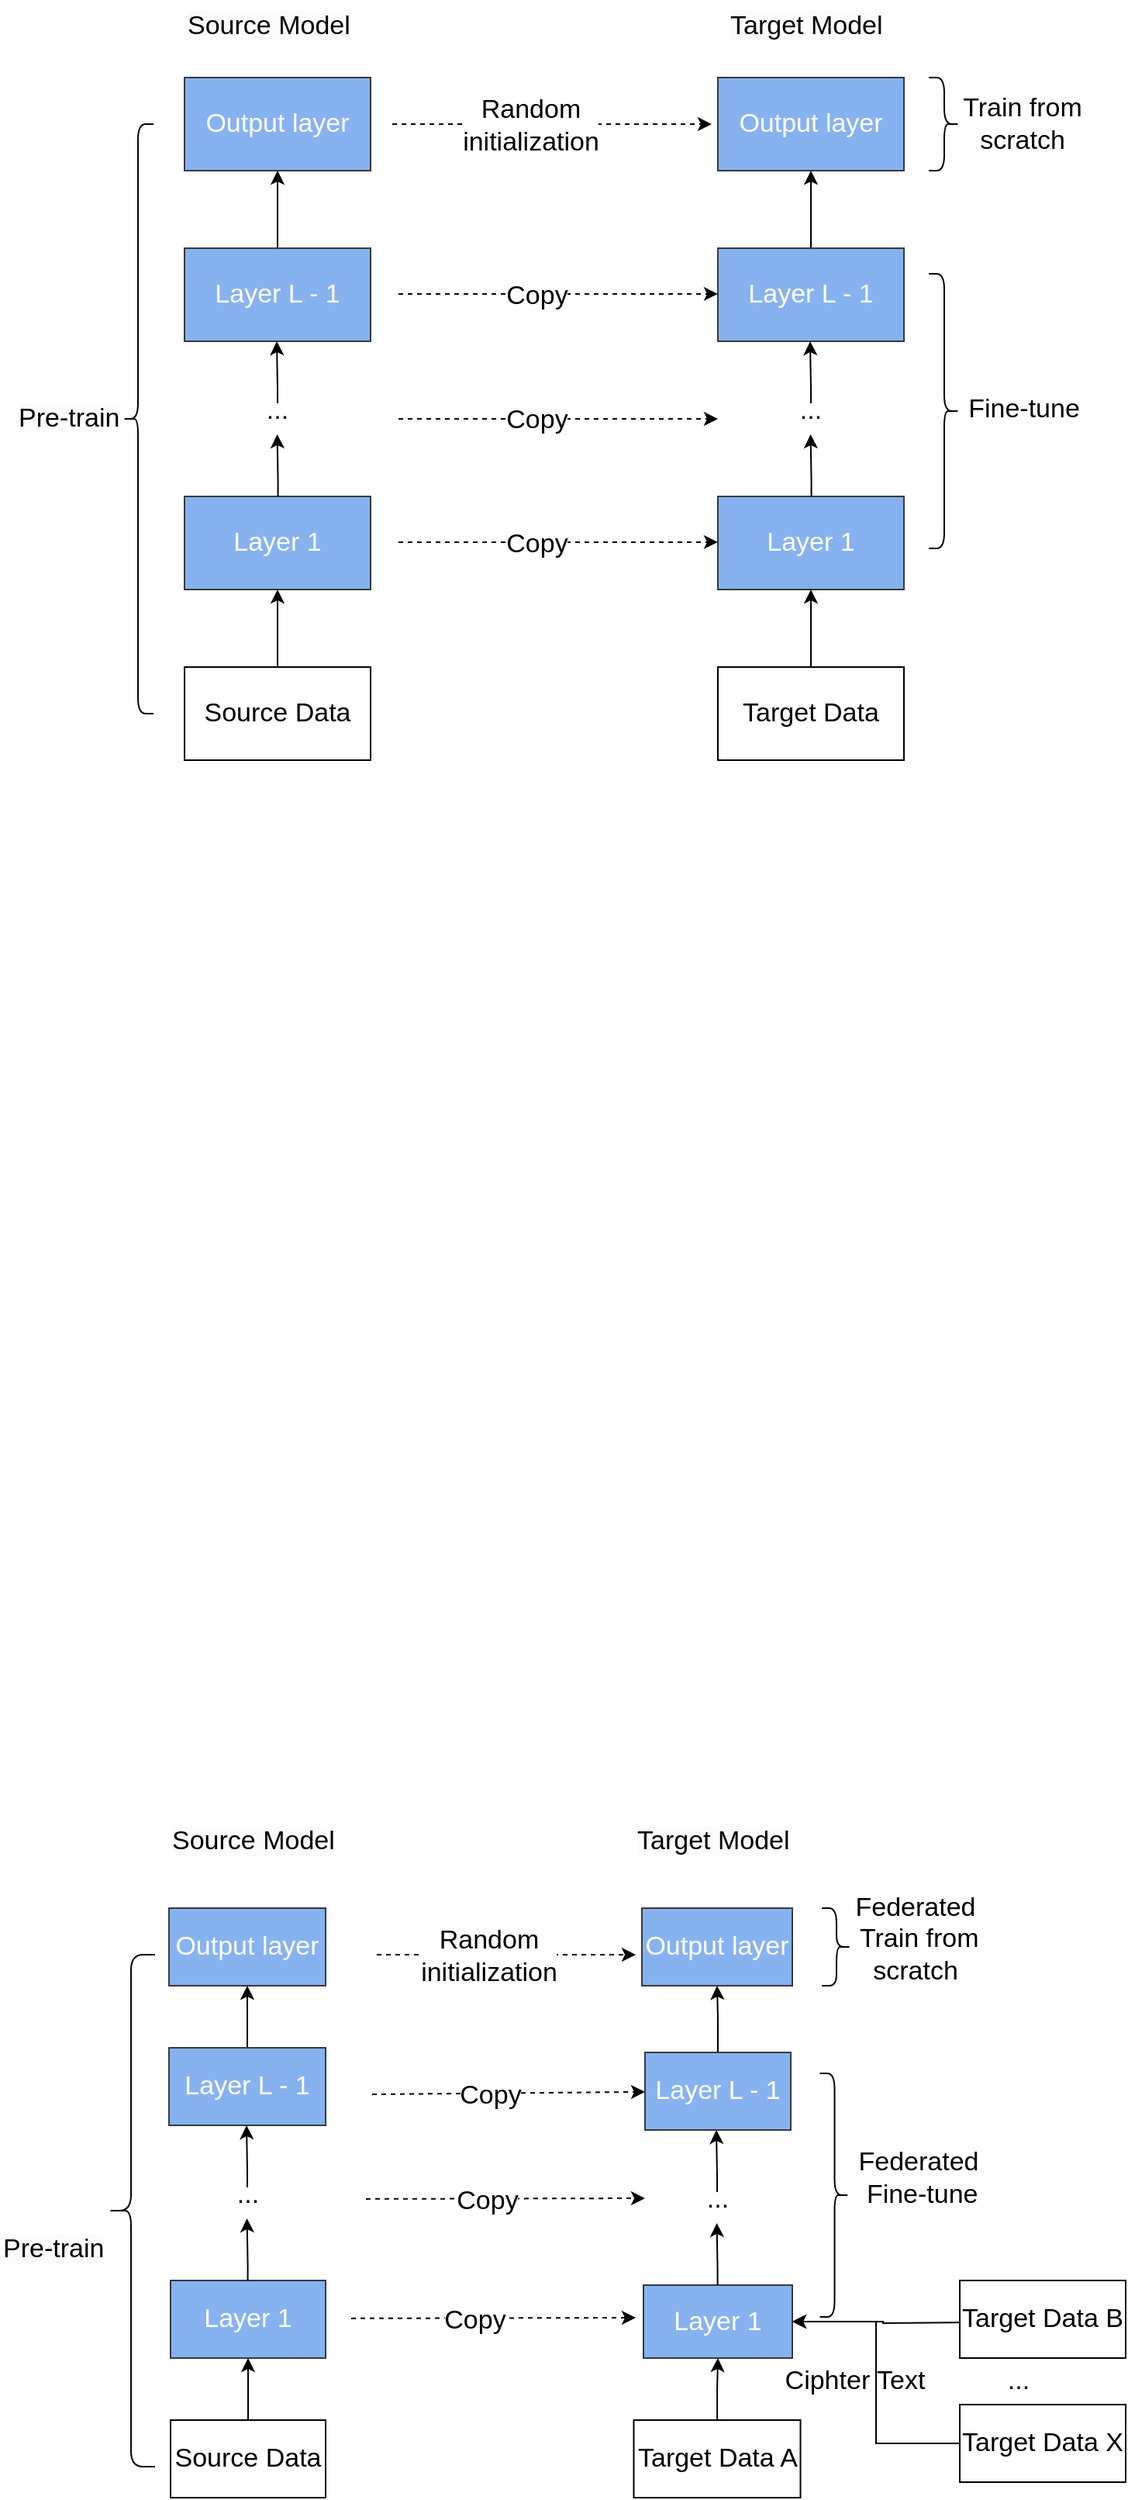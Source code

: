 <mxfile version="21.6.8" type="github">
  <diagram name="Page-1" id="evkDd5WfYAYsn0If8Dsk">
    <mxGraphModel dx="1136" dy="728" grid="1" gridSize="10" guides="1" tooltips="1" connect="1" arrows="1" fold="1" page="1" pageScale="1" pageWidth="827" pageHeight="1169" math="0" shadow="0">
      <root>
        <mxCell id="0" />
        <mxCell id="1" parent="0" />
        <mxCell id="YT2d1zYaTEOhZWZDPxQu-1" value="&lt;font style=&quot;font-size: 17px;&quot; color=&quot;#ffffff&quot;&gt;Output layer&lt;/font&gt;" style="rounded=0;whiteSpace=wrap;html=1;fillColor=#87B2F0;strokeColor=#36393d;fontSize=17;" vertex="1" parent="1">
          <mxGeometry x="169" y="190" width="120" height="60" as="geometry" />
        </mxCell>
        <mxCell id="YT2d1zYaTEOhZWZDPxQu-5" value="" style="edgeStyle=orthogonalEdgeStyle;rounded=0;orthogonalLoop=1;jettySize=auto;html=1;fontSize=17;" edge="1" parent="1" source="YT2d1zYaTEOhZWZDPxQu-2" target="YT2d1zYaTEOhZWZDPxQu-1">
          <mxGeometry relative="1" as="geometry" />
        </mxCell>
        <mxCell id="YT2d1zYaTEOhZWZDPxQu-2" value="&lt;font style=&quot;font-size: 17px;&quot; color=&quot;#ffffff&quot;&gt;Layer L - 1&lt;/font&gt;" style="rounded=0;whiteSpace=wrap;html=1;fillColor=#87B2F0;strokeColor=#36393d;fontSize=17;" vertex="1" parent="1">
          <mxGeometry x="169" y="300" width="120" height="60" as="geometry" />
        </mxCell>
        <mxCell id="YT2d1zYaTEOhZWZDPxQu-3" value="&lt;font style=&quot;font-size: 17px;&quot; color=&quot;#ffffff&quot;&gt;Layer 1&lt;/font&gt;" style="rounded=0;whiteSpace=wrap;html=1;fillColor=#87B2F0;strokeColor=#36393d;fontSize=17;" vertex="1" parent="1">
          <mxGeometry x="169" y="460" width="120" height="60" as="geometry" />
        </mxCell>
        <mxCell id="YT2d1zYaTEOhZWZDPxQu-6" value="" style="edgeStyle=orthogonalEdgeStyle;rounded=0;orthogonalLoop=1;jettySize=auto;html=1;fontSize=17;" edge="1" parent="1">
          <mxGeometry relative="1" as="geometry">
            <mxPoint x="229" y="400" as="sourcePoint" />
            <mxPoint x="228.5" y="360" as="targetPoint" />
            <Array as="points">
              <mxPoint x="229" y="390" />
              <mxPoint x="229" y="390" />
            </Array>
          </mxGeometry>
        </mxCell>
        <mxCell id="YT2d1zYaTEOhZWZDPxQu-7" value="&lt;font style=&quot;font-size: 17px;&quot;&gt;...&lt;/font&gt;" style="text;html=1;strokeColor=none;fillColor=none;align=center;verticalAlign=middle;whiteSpace=wrap;rounded=0;fontSize=17;" vertex="1" parent="1">
          <mxGeometry x="199" y="390" width="60" height="30" as="geometry" />
        </mxCell>
        <mxCell id="YT2d1zYaTEOhZWZDPxQu-8" value="" style="edgeStyle=orthogonalEdgeStyle;rounded=0;orthogonalLoop=1;jettySize=auto;html=1;fontSize=17;" edge="1" parent="1">
          <mxGeometry relative="1" as="geometry">
            <mxPoint x="229.28" y="460" as="sourcePoint" />
            <mxPoint x="228.78" y="420" as="targetPoint" />
            <Array as="points">
              <mxPoint x="229.28" y="450" />
              <mxPoint x="229.28" y="450" />
            </Array>
          </mxGeometry>
        </mxCell>
        <mxCell id="YT2d1zYaTEOhZWZDPxQu-11" value="" style="edgeStyle=orthogonalEdgeStyle;rounded=0;orthogonalLoop=1;jettySize=auto;html=1;fontSize=17;" edge="1" parent="1" source="YT2d1zYaTEOhZWZDPxQu-10" target="YT2d1zYaTEOhZWZDPxQu-3">
          <mxGeometry relative="1" as="geometry" />
        </mxCell>
        <mxCell id="YT2d1zYaTEOhZWZDPxQu-10" value="&lt;font style=&quot;font-size: 17px;&quot;&gt;Source Data&lt;/font&gt;" style="rounded=0;whiteSpace=wrap;html=1;fontColor=#000000;fontSize=17;" vertex="1" parent="1">
          <mxGeometry x="169" y="570" width="120" height="60" as="geometry" />
        </mxCell>
        <mxCell id="YT2d1zYaTEOhZWZDPxQu-13" value="&lt;span style=&quot;color: rgb(0, 0, 0); font-family: Helvetica; font-size: 17px; font-style: normal; font-variant-ligatures: normal; font-variant-caps: normal; font-weight: 400; letter-spacing: normal; orphans: 2; text-align: center; text-indent: 0px; text-transform: none; widows: 2; word-spacing: 0px; -webkit-text-stroke-width: 0px; background-color: rgb(251, 251, 251); text-decoration-thickness: initial; text-decoration-style: initial; text-decoration-color: initial; float: none; display: inline !important;&quot;&gt;Pre-train&lt;/span&gt;" style="text;whiteSpace=wrap;html=1;fontSize=17;" vertex="1" parent="1">
          <mxGeometry x="60" y="393" width="120" height="40" as="geometry" />
        </mxCell>
        <mxCell id="YT2d1zYaTEOhZWZDPxQu-14" value="&lt;font style=&quot;font-size: 17px;&quot; color=&quot;#ffffff&quot;&gt;Output layer&lt;/font&gt;" style="rounded=0;whiteSpace=wrap;html=1;fillColor=#87B2F0;strokeColor=#36393d;fontSize=17;" vertex="1" parent="1">
          <mxGeometry x="513" y="190" width="120" height="60" as="geometry" />
        </mxCell>
        <mxCell id="YT2d1zYaTEOhZWZDPxQu-15" value="" style="edgeStyle=orthogonalEdgeStyle;rounded=0;orthogonalLoop=1;jettySize=auto;html=1;fontSize=17;" edge="1" parent="1" source="YT2d1zYaTEOhZWZDPxQu-16" target="YT2d1zYaTEOhZWZDPxQu-14">
          <mxGeometry relative="1" as="geometry" />
        </mxCell>
        <mxCell id="YT2d1zYaTEOhZWZDPxQu-16" value="&lt;font style=&quot;font-size: 17px;&quot; color=&quot;#ffffff&quot;&gt;Layer L - 1&lt;/font&gt;" style="rounded=0;whiteSpace=wrap;html=1;fillColor=#87B2F0;strokeColor=#36393d;fontSize=17;" vertex="1" parent="1">
          <mxGeometry x="513" y="300" width="120" height="60" as="geometry" />
        </mxCell>
        <mxCell id="YT2d1zYaTEOhZWZDPxQu-17" value="&lt;font style=&quot;font-size: 17px;&quot; color=&quot;#ffffff&quot;&gt;Layer 1&lt;/font&gt;" style="rounded=0;whiteSpace=wrap;html=1;fillColor=#87B2F0;strokeColor=#36393d;fontSize=17;" vertex="1" parent="1">
          <mxGeometry x="513" y="460" width="120" height="60" as="geometry" />
        </mxCell>
        <mxCell id="YT2d1zYaTEOhZWZDPxQu-18" value="" style="edgeStyle=orthogonalEdgeStyle;rounded=0;orthogonalLoop=1;jettySize=auto;html=1;fontSize=17;" edge="1" parent="1">
          <mxGeometry relative="1" as="geometry">
            <mxPoint x="573" y="400" as="sourcePoint" />
            <mxPoint x="572.5" y="360" as="targetPoint" />
            <Array as="points">
              <mxPoint x="573" y="390" />
              <mxPoint x="573" y="390" />
            </Array>
          </mxGeometry>
        </mxCell>
        <mxCell id="YT2d1zYaTEOhZWZDPxQu-19" value="&lt;font style=&quot;font-size: 17px;&quot;&gt;...&lt;/font&gt;" style="text;html=1;strokeColor=none;fillColor=none;align=center;verticalAlign=middle;whiteSpace=wrap;rounded=0;fontSize=17;" vertex="1" parent="1">
          <mxGeometry x="543" y="390" width="60" height="30" as="geometry" />
        </mxCell>
        <mxCell id="YT2d1zYaTEOhZWZDPxQu-20" value="" style="edgeStyle=orthogonalEdgeStyle;rounded=0;orthogonalLoop=1;jettySize=auto;html=1;fontSize=17;" edge="1" parent="1">
          <mxGeometry relative="1" as="geometry">
            <mxPoint x="573.28" y="460" as="sourcePoint" />
            <mxPoint x="572.78" y="420" as="targetPoint" />
            <Array as="points">
              <mxPoint x="573.28" y="450" />
              <mxPoint x="573.28" y="450" />
            </Array>
          </mxGeometry>
        </mxCell>
        <mxCell id="YT2d1zYaTEOhZWZDPxQu-21" value="" style="edgeStyle=orthogonalEdgeStyle;rounded=0;orthogonalLoop=1;jettySize=auto;html=1;fontSize=17;" edge="1" parent="1" source="YT2d1zYaTEOhZWZDPxQu-22" target="YT2d1zYaTEOhZWZDPxQu-17">
          <mxGeometry relative="1" as="geometry" />
        </mxCell>
        <mxCell id="YT2d1zYaTEOhZWZDPxQu-22" value="&lt;font style=&quot;font-size: 17px;&quot;&gt;Target Data&lt;/font&gt;" style="rounded=0;whiteSpace=wrap;html=1;fontColor=#000000;fontSize=17;" vertex="1" parent="1">
          <mxGeometry x="513" y="570" width="120" height="60" as="geometry" />
        </mxCell>
        <mxCell id="YT2d1zYaTEOhZWZDPxQu-25" value="" style="endArrow=classic;html=1;rounded=0;dashed=1;fontSize=17;" edge="1" parent="1">
          <mxGeometry width="50" height="50" relative="1" as="geometry">
            <mxPoint x="303" y="220" as="sourcePoint" />
            <mxPoint x="509" y="220" as="targetPoint" />
          </mxGeometry>
        </mxCell>
        <mxCell id="YT2d1zYaTEOhZWZDPxQu-26" value="&lt;font style=&quot;font-size: 17px;&quot;&gt;Random&lt;br style=&quot;font-size: 17px;&quot;&gt;initialization&lt;/font&gt;" style="edgeLabel;html=1;align=center;verticalAlign=middle;resizable=0;points=[];fontSize=17;" vertex="1" connectable="0" parent="YT2d1zYaTEOhZWZDPxQu-25">
          <mxGeometry x="-0.137" y="-1" relative="1" as="geometry">
            <mxPoint as="offset" />
          </mxGeometry>
        </mxCell>
        <mxCell id="YT2d1zYaTEOhZWZDPxQu-28" value="" style="endArrow=classic;html=1;rounded=0;dashed=1;fontSize=17;" edge="1" parent="1">
          <mxGeometry width="50" height="50" relative="1" as="geometry">
            <mxPoint x="307" y="329.44" as="sourcePoint" />
            <mxPoint x="513" y="329.44" as="targetPoint" />
          </mxGeometry>
        </mxCell>
        <mxCell id="YT2d1zYaTEOhZWZDPxQu-29" value="&lt;span style=&quot;font-size: 17px;&quot;&gt;Copy&lt;/span&gt;" style="edgeLabel;html=1;align=center;verticalAlign=middle;resizable=0;points=[];fontSize=17;" vertex="1" connectable="0" parent="YT2d1zYaTEOhZWZDPxQu-28">
          <mxGeometry x="-0.137" y="-1" relative="1" as="geometry">
            <mxPoint as="offset" />
          </mxGeometry>
        </mxCell>
        <mxCell id="YT2d1zYaTEOhZWZDPxQu-30" value="" style="endArrow=classic;html=1;rounded=0;dashed=1;fontSize=17;" edge="1" parent="1">
          <mxGeometry width="50" height="50" relative="1" as="geometry">
            <mxPoint x="307" y="489.44" as="sourcePoint" />
            <mxPoint x="513" y="489.44" as="targetPoint" />
          </mxGeometry>
        </mxCell>
        <mxCell id="YT2d1zYaTEOhZWZDPxQu-31" value="&lt;span style=&quot;font-size: 17px;&quot;&gt;Copy&lt;/span&gt;" style="edgeLabel;html=1;align=center;verticalAlign=middle;resizable=0;points=[];fontSize=17;" vertex="1" connectable="0" parent="YT2d1zYaTEOhZWZDPxQu-30">
          <mxGeometry x="-0.137" y="-1" relative="1" as="geometry">
            <mxPoint as="offset" />
          </mxGeometry>
        </mxCell>
        <mxCell id="YT2d1zYaTEOhZWZDPxQu-32" value="" style="endArrow=classic;html=1;rounded=0;dashed=1;fontSize=17;" edge="1" parent="1">
          <mxGeometry width="50" height="50" relative="1" as="geometry">
            <mxPoint x="307" y="410" as="sourcePoint" />
            <mxPoint x="513" y="410" as="targetPoint" />
          </mxGeometry>
        </mxCell>
        <mxCell id="YT2d1zYaTEOhZWZDPxQu-33" value="&lt;span style=&quot;font-size: 17px;&quot;&gt;Copy&lt;/span&gt;" style="edgeLabel;html=1;align=center;verticalAlign=middle;resizable=0;points=[];fontSize=17;" vertex="1" connectable="0" parent="YT2d1zYaTEOhZWZDPxQu-32">
          <mxGeometry x="-0.137" y="-1" relative="1" as="geometry">
            <mxPoint as="offset" />
          </mxGeometry>
        </mxCell>
        <mxCell id="YT2d1zYaTEOhZWZDPxQu-36" value="&lt;span style=&quot;color: rgb(0, 0, 0); font-family: Helvetica; font-size: 17px; font-style: normal; font-variant-ligatures: normal; font-variant-caps: normal; font-weight: 400; letter-spacing: normal; orphans: 2; text-align: center; text-indent: 0px; text-transform: none; widows: 2; word-spacing: 0px; -webkit-text-stroke-width: 0px; background-color: rgb(251, 251, 251); text-decoration-thickness: initial; text-decoration-style: initial; text-decoration-color: initial; float: none; display: inline !important;&quot;&gt;Source Model&lt;/span&gt;" style="text;whiteSpace=wrap;html=1;fontSize=17;" vertex="1" parent="1">
          <mxGeometry x="169" y="140" width="120" height="40" as="geometry" />
        </mxCell>
        <mxCell id="YT2d1zYaTEOhZWZDPxQu-37" value="&lt;span style=&quot;color: rgb(0, 0, 0); font-family: Helvetica; font-size: 17px; font-style: normal; font-variant-ligatures: normal; font-variant-caps: normal; font-weight: 400; letter-spacing: normal; orphans: 2; text-align: center; text-indent: 0px; text-transform: none; widows: 2; word-spacing: 0px; -webkit-text-stroke-width: 0px; background-color: rgb(251, 251, 251); text-decoration-thickness: initial; text-decoration-style: initial; text-decoration-color: initial; float: none; display: inline !important;&quot;&gt;Target Model&lt;/span&gt;" style="text;whiteSpace=wrap;html=1;fontSize=17;" vertex="1" parent="1">
          <mxGeometry x="519" y="140" width="120" height="40" as="geometry" />
        </mxCell>
        <mxCell id="YT2d1zYaTEOhZWZDPxQu-38" value="&lt;font style=&quot;font-size: 17px;&quot;&gt;Train from&lt;br style=&quot;font-size: 17px;&quot;&gt;scratch&lt;/font&gt;" style="edgeLabel;html=1;align=center;verticalAlign=middle;resizable=0;points=[];fontSize=17;" vertex="1" connectable="0" parent="1">
          <mxGeometry x="708.999" y="220" as="geometry" />
        </mxCell>
        <mxCell id="YT2d1zYaTEOhZWZDPxQu-39" value="" style="shape=curlyBracket;whiteSpace=wrap;html=1;rounded=1;labelPosition=left;verticalLabelPosition=middle;align=right;verticalAlign=middle;fontSize=17;" vertex="1" parent="1">
          <mxGeometry x="129" y="220" width="20" height="380" as="geometry" />
        </mxCell>
        <mxCell id="YT2d1zYaTEOhZWZDPxQu-40" value="" style="shape=curlyBracket;whiteSpace=wrap;html=1;rounded=1;flipH=1;labelPosition=right;verticalLabelPosition=middle;align=left;verticalAlign=middle;fontSize=17;" vertex="1" parent="1">
          <mxGeometry x="649" y="316.5" width="20" height="177" as="geometry" />
        </mxCell>
        <mxCell id="YT2d1zYaTEOhZWZDPxQu-41" value="" style="shape=curlyBracket;whiteSpace=wrap;html=1;rounded=1;flipH=1;labelPosition=right;verticalLabelPosition=middle;align=left;verticalAlign=middle;size=0.5;fontSize=17;" vertex="1" parent="1">
          <mxGeometry x="649" y="190" width="20" height="60" as="geometry" />
        </mxCell>
        <mxCell id="YT2d1zYaTEOhZWZDPxQu-42" value="&lt;span style=&quot;font-size: 17px;&quot;&gt;Fine-tune&lt;/span&gt;" style="edgeLabel;html=1;align=center;verticalAlign=middle;resizable=0;points=[];fontSize=17;" vertex="1" connectable="0" parent="1">
          <mxGeometry x="718.999" y="230" as="geometry">
            <mxPoint x="-9" y="174" as="offset" />
          </mxGeometry>
        </mxCell>
        <mxCell id="YT2d1zYaTEOhZWZDPxQu-43" value="&lt;font style=&quot;font-size: 17px;&quot; color=&quot;#ffffff&quot;&gt;Output layer&lt;/font&gt;" style="rounded=0;whiteSpace=wrap;html=1;fillColor=#87B2F0;strokeColor=#36393d;fontSize=17;" vertex="1" parent="1">
          <mxGeometry x="159" y="1370" width="101" height="50" as="geometry" />
        </mxCell>
        <mxCell id="YT2d1zYaTEOhZWZDPxQu-44" value="" style="edgeStyle=orthogonalEdgeStyle;rounded=0;orthogonalLoop=1;jettySize=auto;html=1;fontSize=17;" edge="1" parent="1" source="YT2d1zYaTEOhZWZDPxQu-45" target="YT2d1zYaTEOhZWZDPxQu-43">
          <mxGeometry relative="1" as="geometry" />
        </mxCell>
        <mxCell id="YT2d1zYaTEOhZWZDPxQu-45" value="&lt;font style=&quot;font-size: 17px;&quot; color=&quot;#ffffff&quot;&gt;Layer L - 1&lt;/font&gt;" style="rounded=0;whiteSpace=wrap;html=1;fillColor=#87B2F0;strokeColor=#36393d;fontSize=17;" vertex="1" parent="1">
          <mxGeometry x="159" y="1460" width="101" height="50" as="geometry" />
        </mxCell>
        <mxCell id="YT2d1zYaTEOhZWZDPxQu-46" value="&lt;font style=&quot;font-size: 17px;&quot; color=&quot;#ffffff&quot;&gt;Layer 1&lt;/font&gt;" style="rounded=0;whiteSpace=wrap;html=1;fillColor=#87B2F0;strokeColor=#36393d;fontSize=17;" vertex="1" parent="1">
          <mxGeometry x="160" y="1610" width="100" height="50" as="geometry" />
        </mxCell>
        <mxCell id="YT2d1zYaTEOhZWZDPxQu-47" value="" style="edgeStyle=orthogonalEdgeStyle;rounded=0;orthogonalLoop=1;jettySize=auto;html=1;fontSize=17;" edge="1" parent="1">
          <mxGeometry relative="1" as="geometry">
            <mxPoint x="209.5" y="1550" as="sourcePoint" />
            <mxPoint x="209" y="1510" as="targetPoint" />
            <Array as="points">
              <mxPoint x="209.5" y="1540" />
              <mxPoint x="209.5" y="1540" />
            </Array>
          </mxGeometry>
        </mxCell>
        <mxCell id="YT2d1zYaTEOhZWZDPxQu-48" value="&lt;font style=&quot;font-size: 17px;&quot;&gt;...&lt;/font&gt;" style="text;html=1;strokeColor=none;fillColor=none;align=center;verticalAlign=middle;whiteSpace=wrap;rounded=0;fontSize=17;" vertex="1" parent="1">
          <mxGeometry x="179.5" y="1540" width="60" height="30" as="geometry" />
        </mxCell>
        <mxCell id="YT2d1zYaTEOhZWZDPxQu-49" value="" style="edgeStyle=orthogonalEdgeStyle;rounded=0;orthogonalLoop=1;jettySize=auto;html=1;fontSize=17;" edge="1" parent="1">
          <mxGeometry relative="1" as="geometry">
            <mxPoint x="209.78" y="1610" as="sourcePoint" />
            <mxPoint x="209.28" y="1570" as="targetPoint" />
            <Array as="points">
              <mxPoint x="209.78" y="1600" />
              <mxPoint x="209.78" y="1600" />
            </Array>
          </mxGeometry>
        </mxCell>
        <mxCell id="YT2d1zYaTEOhZWZDPxQu-50" value="" style="edgeStyle=orthogonalEdgeStyle;rounded=0;orthogonalLoop=1;jettySize=auto;html=1;fontSize=17;" edge="1" parent="1" source="YT2d1zYaTEOhZWZDPxQu-51" target="YT2d1zYaTEOhZWZDPxQu-46">
          <mxGeometry relative="1" as="geometry" />
        </mxCell>
        <mxCell id="YT2d1zYaTEOhZWZDPxQu-51" value="&lt;font style=&quot;font-size: 17px;&quot;&gt;Source Data&lt;/font&gt;" style="rounded=0;whiteSpace=wrap;html=1;fontColor=#000000;fontSize=17;" vertex="1" parent="1">
          <mxGeometry x="160" y="1700" width="100" height="50" as="geometry" />
        </mxCell>
        <mxCell id="YT2d1zYaTEOhZWZDPxQu-52" value="&lt;span style=&quot;color: rgb(0, 0, 0); font-family: Helvetica; font-size: 17px; font-style: normal; font-variant-ligatures: normal; font-variant-caps: normal; font-weight: 400; letter-spacing: normal; orphans: 2; text-align: center; text-indent: 0px; text-transform: none; widows: 2; word-spacing: 0px; -webkit-text-stroke-width: 0px; background-color: rgb(251, 251, 251); text-decoration-thickness: initial; text-decoration-style: initial; text-decoration-color: initial; float: none; display: inline !important;&quot;&gt;Pre-train&lt;/span&gt;" style="text;whiteSpace=wrap;html=1;fontSize=17;" vertex="1" parent="1">
          <mxGeometry x="50" y="1573" width="120" height="40" as="geometry" />
        </mxCell>
        <mxCell id="YT2d1zYaTEOhZWZDPxQu-53" value="&lt;font style=&quot;font-size: 17px;&quot; color=&quot;#ffffff&quot;&gt;Output layer&lt;/font&gt;" style="rounded=0;whiteSpace=wrap;html=1;fillColor=#87B2F0;strokeColor=#36393d;fontSize=17;" vertex="1" parent="1">
          <mxGeometry x="464" y="1370" width="97" height="50" as="geometry" />
        </mxCell>
        <mxCell id="YT2d1zYaTEOhZWZDPxQu-54" value="" style="edgeStyle=orthogonalEdgeStyle;rounded=0;orthogonalLoop=1;jettySize=auto;html=1;fontSize=17;" edge="1" parent="1" source="YT2d1zYaTEOhZWZDPxQu-55" target="YT2d1zYaTEOhZWZDPxQu-53">
          <mxGeometry relative="1" as="geometry" />
        </mxCell>
        <mxCell id="YT2d1zYaTEOhZWZDPxQu-56" value="&lt;font style=&quot;font-size: 17px;&quot; color=&quot;#ffffff&quot;&gt;Layer 1&lt;/font&gt;" style="rounded=0;whiteSpace=wrap;html=1;fillColor=#87B2F0;strokeColor=#36393d;fontSize=17;" vertex="1" parent="1">
          <mxGeometry x="465" y="1613" width="96" height="47" as="geometry" />
        </mxCell>
        <mxCell id="YT2d1zYaTEOhZWZDPxQu-57" value="" style="edgeStyle=orthogonalEdgeStyle;rounded=0;orthogonalLoop=1;jettySize=auto;html=1;fontSize=17;" edge="1" parent="1">
          <mxGeometry relative="1" as="geometry">
            <mxPoint x="512.5" y="1553" as="sourcePoint" />
            <mxPoint x="512" y="1513" as="targetPoint" />
            <Array as="points">
              <mxPoint x="512.5" y="1543" />
              <mxPoint x="512.5" y="1543" />
            </Array>
          </mxGeometry>
        </mxCell>
        <mxCell id="YT2d1zYaTEOhZWZDPxQu-58" value="&lt;font style=&quot;font-size: 17px;&quot;&gt;...&lt;/font&gt;" style="text;html=1;strokeColor=none;fillColor=none;align=center;verticalAlign=middle;whiteSpace=wrap;rounded=0;fontSize=17;" vertex="1" parent="1">
          <mxGeometry x="482.5" y="1543" width="60" height="30" as="geometry" />
        </mxCell>
        <mxCell id="YT2d1zYaTEOhZWZDPxQu-59" value="" style="edgeStyle=orthogonalEdgeStyle;rounded=0;orthogonalLoop=1;jettySize=auto;html=1;fontSize=17;" edge="1" parent="1">
          <mxGeometry relative="1" as="geometry">
            <mxPoint x="512.78" y="1613" as="sourcePoint" />
            <mxPoint x="512.28" y="1573" as="targetPoint" />
            <Array as="points">
              <mxPoint x="512.78" y="1603" />
              <mxPoint x="512.78" y="1603" />
            </Array>
          </mxGeometry>
        </mxCell>
        <mxCell id="YT2d1zYaTEOhZWZDPxQu-60" value="" style="edgeStyle=orthogonalEdgeStyle;rounded=0;orthogonalLoop=1;jettySize=auto;html=1;fontSize=17;" edge="1" parent="1" source="YT2d1zYaTEOhZWZDPxQu-61" target="YT2d1zYaTEOhZWZDPxQu-56">
          <mxGeometry relative="1" as="geometry" />
        </mxCell>
        <mxCell id="YT2d1zYaTEOhZWZDPxQu-61" value="&lt;font style=&quot;font-size: 17px;&quot;&gt;Target Data A&lt;/font&gt;" style="rounded=0;whiteSpace=wrap;html=1;fontColor=#000000;fontSize=17;" vertex="1" parent="1">
          <mxGeometry x="458.75" y="1700" width="107.5" height="50" as="geometry" />
        </mxCell>
        <mxCell id="YT2d1zYaTEOhZWZDPxQu-62" value="" style="endArrow=classic;html=1;rounded=0;dashed=1;fontSize=17;" edge="1" parent="1">
          <mxGeometry width="50" height="50" relative="1" as="geometry">
            <mxPoint x="293" y="1400" as="sourcePoint" />
            <mxPoint x="460" y="1400" as="targetPoint" />
          </mxGeometry>
        </mxCell>
        <mxCell id="YT2d1zYaTEOhZWZDPxQu-63" value="&lt;font style=&quot;font-size: 17px;&quot;&gt;Random&lt;br style=&quot;font-size: 17px;&quot;&gt;initialization&lt;/font&gt;" style="edgeLabel;html=1;align=center;verticalAlign=middle;resizable=0;points=[];fontSize=17;" vertex="1" connectable="0" parent="YT2d1zYaTEOhZWZDPxQu-62">
          <mxGeometry x="-0.137" y="-1" relative="1" as="geometry">
            <mxPoint as="offset" />
          </mxGeometry>
        </mxCell>
        <mxCell id="YT2d1zYaTEOhZWZDPxQu-66" value="" style="endArrow=classic;html=1;rounded=0;dashed=1;fontSize=17;" edge="1" parent="1">
          <mxGeometry width="50" height="50" relative="1" as="geometry">
            <mxPoint x="276.5" y="1634.44" as="sourcePoint" />
            <mxPoint x="460" y="1634" as="targetPoint" />
          </mxGeometry>
        </mxCell>
        <mxCell id="YT2d1zYaTEOhZWZDPxQu-67" value="&lt;span style=&quot;font-size: 17px;&quot;&gt;Copy&lt;/span&gt;" style="edgeLabel;html=1;align=center;verticalAlign=middle;resizable=0;points=[];fontSize=17;" vertex="1" connectable="0" parent="YT2d1zYaTEOhZWZDPxQu-66">
          <mxGeometry x="-0.137" y="-1" relative="1" as="geometry">
            <mxPoint as="offset" />
          </mxGeometry>
        </mxCell>
        <mxCell id="YT2d1zYaTEOhZWZDPxQu-68" value="" style="endArrow=classic;html=1;rounded=0;dashed=1;fontSize=17;" edge="1" parent="1">
          <mxGeometry width="50" height="50" relative="1" as="geometry">
            <mxPoint x="286" y="1557.44" as="sourcePoint" />
            <mxPoint x="466" y="1557" as="targetPoint" />
          </mxGeometry>
        </mxCell>
        <mxCell id="YT2d1zYaTEOhZWZDPxQu-69" value="&lt;span style=&quot;font-size: 17px;&quot;&gt;Copy&lt;/span&gt;" style="edgeLabel;html=1;align=center;verticalAlign=middle;resizable=0;points=[];fontSize=17;" vertex="1" connectable="0" parent="YT2d1zYaTEOhZWZDPxQu-68">
          <mxGeometry x="-0.137" y="-1" relative="1" as="geometry">
            <mxPoint as="offset" />
          </mxGeometry>
        </mxCell>
        <mxCell id="YT2d1zYaTEOhZWZDPxQu-72" value="&lt;font style=&quot;font-size: 17px;&quot;&gt;&lt;div style=&quot;font-size: 17px;&quot;&gt;Federated&lt;/div&gt;&lt;span style=&quot;font-size: 17px;&quot;&gt;&amp;nbsp;Train from&lt;/span&gt;&lt;br style=&quot;font-size: 17px;&quot;&gt;&lt;span style=&quot;font-size: 17px;&quot;&gt;scratch&lt;/span&gt;&lt;/font&gt;" style="edgeLabel;html=1;align=center;verticalAlign=middle;resizable=0;points=[];fontSize=17;" vertex="1" connectable="0" parent="1">
          <mxGeometry x="639.999" y="1390" as="geometry" />
        </mxCell>
        <mxCell id="YT2d1zYaTEOhZWZDPxQu-73" value="" style="shape=curlyBracket;whiteSpace=wrap;html=1;rounded=1;labelPosition=left;verticalLabelPosition=middle;align=right;verticalAlign=middle;fontSize=17;" vertex="1" parent="1">
          <mxGeometry x="119" y="1400" width="31" height="330" as="geometry" />
        </mxCell>
        <mxCell id="YT2d1zYaTEOhZWZDPxQu-82" style="edgeStyle=orthogonalEdgeStyle;rounded=0;orthogonalLoop=1;jettySize=auto;html=1;entryX=1;entryY=0.5;entryDx=0;entryDy=0;fontSize=17;" edge="1" parent="1" target="YT2d1zYaTEOhZWZDPxQu-56">
          <mxGeometry relative="1" as="geometry">
            <mxPoint x="678" y="1637" as="sourcePoint" />
          </mxGeometry>
        </mxCell>
        <mxCell id="YT2d1zYaTEOhZWZDPxQu-83" value="&lt;font style=&quot;font-size: 17px;&quot;&gt;Ciphter Text&lt;/font&gt;" style="edgeLabel;html=1;align=center;verticalAlign=middle;resizable=0;points=[];fontSize=17;" vertex="1" connectable="0" parent="YT2d1zYaTEOhZWZDPxQu-82">
          <mxGeometry x="0.117" y="1" relative="1" as="geometry">
            <mxPoint x="-12" y="37" as="offset" />
          </mxGeometry>
        </mxCell>
        <mxCell id="YT2d1zYaTEOhZWZDPxQu-77" value="&lt;font style=&quot;font-size: 17px;&quot;&gt;Target Data B&lt;/font&gt;" style="rounded=0;whiteSpace=wrap;html=1;fontColor=#000000;fontSize=17;" vertex="1" parent="1">
          <mxGeometry x="669" y="1610" width="107" height="50" as="geometry" />
        </mxCell>
        <mxCell id="YT2d1zYaTEOhZWZDPxQu-78" value="" style="endArrow=classic;html=1;rounded=0;dashed=1;fontSize=17;" edge="1" parent="1" target="YT2d1zYaTEOhZWZDPxQu-55">
          <mxGeometry width="50" height="50" relative="1" as="geometry">
            <mxPoint x="290" y="1490" as="sourcePoint" />
            <mxPoint x="503" y="1509.44" as="targetPoint" />
          </mxGeometry>
        </mxCell>
        <mxCell id="YT2d1zYaTEOhZWZDPxQu-79" value="&lt;span style=&quot;font-size: 17px;&quot;&gt;Copy&lt;/span&gt;" style="edgeLabel;html=1;align=center;verticalAlign=middle;resizable=0;points=[];fontSize=17;" vertex="1" connectable="0" parent="YT2d1zYaTEOhZWZDPxQu-78">
          <mxGeometry x="-0.137" y="-1" relative="1" as="geometry">
            <mxPoint as="offset" />
          </mxGeometry>
        </mxCell>
        <mxCell id="YT2d1zYaTEOhZWZDPxQu-55" value="&lt;font style=&quot;font-size: 17px;&quot; color=&quot;#ffffff&quot;&gt;Layer L - 1&lt;/font&gt;" style="rounded=0;whiteSpace=wrap;html=1;fillColor=#87B2F0;strokeColor=#36393d;fontSize=17;" vertex="1" parent="1">
          <mxGeometry x="466" y="1463" width="94" height="50" as="geometry" />
        </mxCell>
        <mxCell id="YT2d1zYaTEOhZWZDPxQu-80" value="&lt;span style=&quot;color: rgb(0, 0, 0); font-family: Helvetica; font-size: 17px; font-style: normal; font-variant-ligatures: normal; font-variant-caps: normal; font-weight: 400; letter-spacing: normal; orphans: 2; text-align: center; text-indent: 0px; text-transform: none; widows: 2; word-spacing: 0px; -webkit-text-stroke-width: 0px; background-color: rgb(251, 251, 251); text-decoration-thickness: initial; text-decoration-style: initial; text-decoration-color: initial; float: none; display: inline !important;&quot;&gt;Source Model&lt;/span&gt;" style="text;whiteSpace=wrap;html=1;fontSize=17;" vertex="1" parent="1">
          <mxGeometry x="159" y="1310" width="120" height="40" as="geometry" />
        </mxCell>
        <mxCell id="YT2d1zYaTEOhZWZDPxQu-81" value="&lt;span style=&quot;color: rgb(0, 0, 0); font-family: Helvetica; font-size: 17px; font-style: normal; font-variant-ligatures: normal; font-variant-caps: normal; font-weight: 400; letter-spacing: normal; orphans: 2; text-align: center; text-indent: 0px; text-transform: none; widows: 2; word-spacing: 0px; -webkit-text-stroke-width: 0px; background-color: rgb(251, 251, 251); text-decoration-thickness: initial; text-decoration-style: initial; text-decoration-color: initial; float: none; display: inline !important;&quot;&gt;Target Model&lt;/span&gt;" style="text;whiteSpace=wrap;html=1;fontSize=17;" vertex="1" parent="1">
          <mxGeometry x="458.75" y="1310" width="120" height="40" as="geometry" />
        </mxCell>
        <mxCell id="YT2d1zYaTEOhZWZDPxQu-84" value="" style="shape=curlyBracket;whiteSpace=wrap;html=1;rounded=1;flipH=1;labelPosition=right;verticalLabelPosition=middle;align=left;verticalAlign=middle;fontSize=17;" vertex="1" parent="1">
          <mxGeometry x="580" y="1370" width="19" height="50" as="geometry" />
        </mxCell>
        <mxCell id="YT2d1zYaTEOhZWZDPxQu-85" value="" style="shape=curlyBracket;whiteSpace=wrap;html=1;rounded=1;flipH=1;labelPosition=right;verticalLabelPosition=middle;align=left;verticalAlign=middle;fontSize=17;" vertex="1" parent="1">
          <mxGeometry x="578.75" y="1476.5" width="19" height="157" as="geometry" />
        </mxCell>
        <mxCell id="YT2d1zYaTEOhZWZDPxQu-86" value="&lt;font style=&quot;font-size: 17px;&quot;&gt;&lt;div style=&quot;font-size: 17px;&quot;&gt;Federated&lt;/div&gt;&lt;span style=&quot;font-size: 17px;&quot;&gt;&amp;nbsp;Fine-tune&lt;/span&gt;&lt;br style=&quot;font-size: 17px;&quot;&gt;&lt;/font&gt;" style="edgeLabel;html=1;align=center;verticalAlign=middle;resizable=0;points=[];fontSize=17;" vertex="1" connectable="0" parent="1">
          <mxGeometry x="668.999" y="1390" as="geometry">
            <mxPoint x="-27" y="154" as="offset" />
          </mxGeometry>
        </mxCell>
        <mxCell id="YT2d1zYaTEOhZWZDPxQu-91" style="edgeStyle=orthogonalEdgeStyle;rounded=0;orthogonalLoop=1;jettySize=auto;html=1;entryX=1;entryY=0.5;entryDx=0;entryDy=0;fontSize=17;" edge="1" parent="1" source="YT2d1zYaTEOhZWZDPxQu-89" target="YT2d1zYaTEOhZWZDPxQu-56">
          <mxGeometry relative="1" as="geometry" />
        </mxCell>
        <mxCell id="YT2d1zYaTEOhZWZDPxQu-89" value="&lt;font style=&quot;font-size: 17px;&quot;&gt;Target Data X&lt;/font&gt;" style="rounded=0;whiteSpace=wrap;html=1;fontColor=#000000;fontSize=17;" vertex="1" parent="1">
          <mxGeometry x="669" y="1690" width="107" height="50" as="geometry" />
        </mxCell>
        <mxCell id="YT2d1zYaTEOhZWZDPxQu-90" value="&lt;font style=&quot;font-size: 17px;&quot;&gt;...&lt;/font&gt;" style="text;html=1;strokeColor=none;fillColor=none;align=center;verticalAlign=middle;whiteSpace=wrap;rounded=0;fontSize=17;" vertex="1" parent="1">
          <mxGeometry x="677" y="1660" width="60" height="30" as="geometry" />
        </mxCell>
      </root>
    </mxGraphModel>
  </diagram>
</mxfile>
